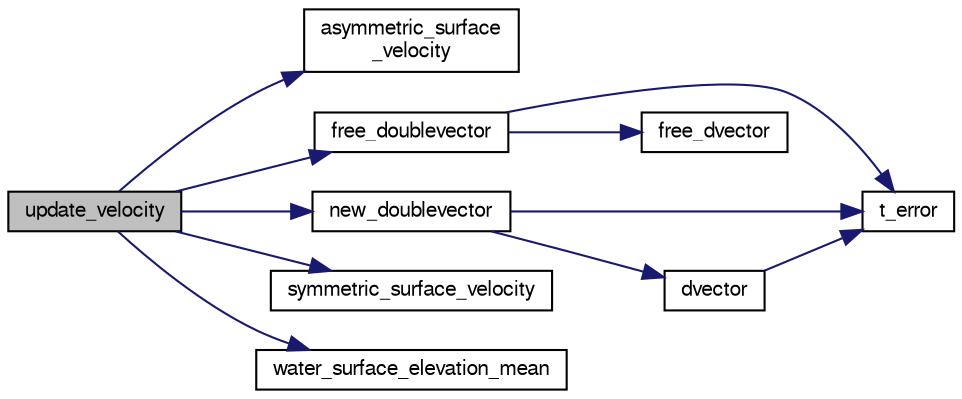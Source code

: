 digraph "update_velocity"
{
  bgcolor="transparent";
  edge [fontname="FreeSans",fontsize="10",labelfontname="FreeSans",labelfontsize="10"];
  node [fontname="FreeSans",fontsize="10",shape=record];
  rankdir="LR";
  Node1 [label="update_velocity",height=0.2,width=0.4,color="black", fillcolor="grey75", style="filled" fontcolor="black"];
  Node1 -> Node2 [color="midnightblue",fontsize="10",style="solid",fontname="FreeSans"];
  Node2 [label="asymmetric_surface\l_velocity",height=0.2,width=0.4,color="black",URL="$b__v__advection_8c.html#aaa9d41114a112f7ecee5de89a79bb2e3"];
  Node1 -> Node3 [color="midnightblue",fontsize="10",style="solid",fontname="FreeSans"];
  Node3 [label="free_doublevector",height=0.2,width=0.4,color="black",URL="$alloc_8c.html#a9f8d1eb0558ac1ddc1ab2cdbd25eba49"];
  Node3 -> Node4 [color="midnightblue",fontsize="10",style="solid",fontname="FreeSans"];
  Node4 [label="t_error",height=0.2,width=0.4,color="black",URL="$error_8c.html#af79ef7c6656ef0f3d2786e2b09c1755f"];
  Node3 -> Node5 [color="midnightblue",fontsize="10",style="solid",fontname="FreeSans"];
  Node5 [label="free_dvector",height=0.2,width=0.4,color="black",URL="$alloc_8c.html#a3f159bec2c468d142a1ce6f3158332b5"];
  Node1 -> Node6 [color="midnightblue",fontsize="10",style="solid",fontname="FreeSans"];
  Node6 [label="new_doublevector",height=0.2,width=0.4,color="black",URL="$alloc_8c.html#a724e4d54ff17ee3caa26463378109887"];
  Node6 -> Node4 [color="midnightblue",fontsize="10",style="solid",fontname="FreeSans"];
  Node6 -> Node7 [color="midnightblue",fontsize="10",style="solid",fontname="FreeSans"];
  Node7 [label="dvector",height=0.2,width=0.4,color="black",URL="$alloc_8c.html#ae21c4c252ad5d5710ebd03d6f07e40de"];
  Node7 -> Node4 [color="midnightblue",fontsize="10",style="solid",fontname="FreeSans"];
  Node1 -> Node8 [color="midnightblue",fontsize="10",style="solid",fontname="FreeSans"];
  Node8 [label="symmetric_surface_velocity",height=0.2,width=0.4,color="black",URL="$b__v__advection_8c.html#a90b462038ce0e2e224027de0a94b58d0"];
  Node1 -> Node9 [color="midnightblue",fontsize="10",style="solid",fontname="FreeSans"];
  Node9 [label="water_surface_elevation_mean",height=0.2,width=0.4,color="black",URL="$b__solver_8c.html#a91803fd42436b7e4151bbd2e57be7d41"];
}
